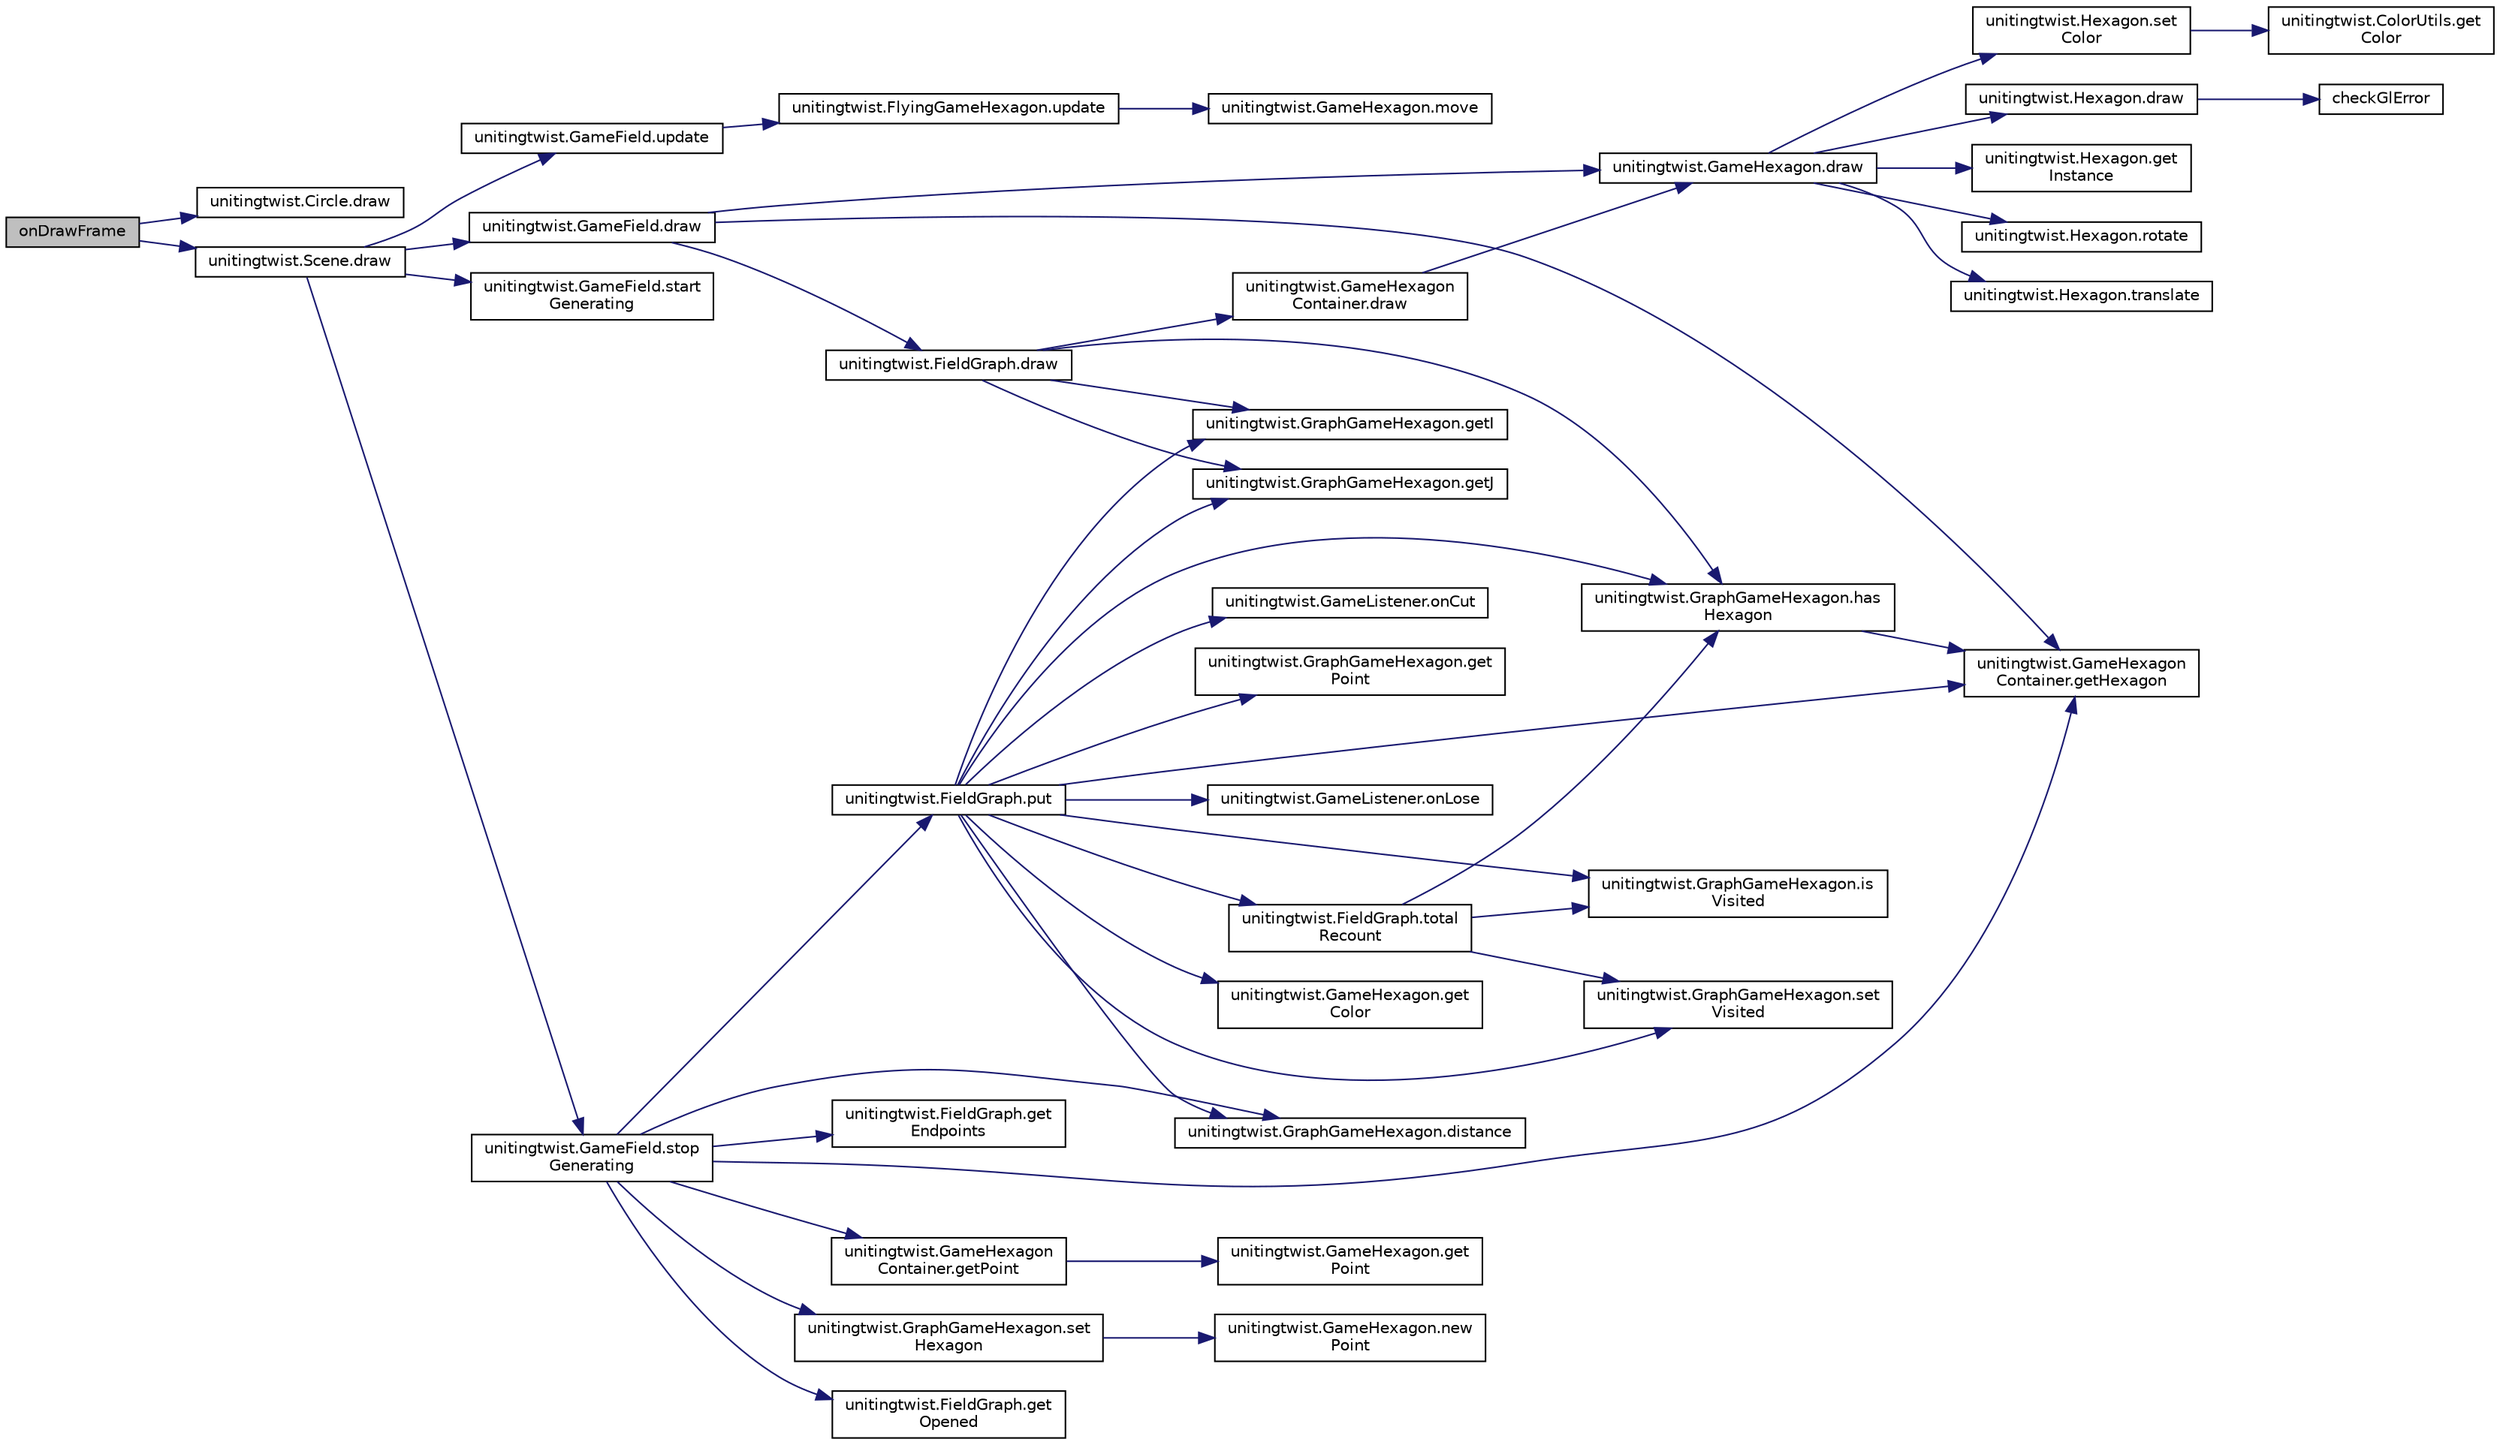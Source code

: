 digraph "onDrawFrame"
{
  edge [fontname="Helvetica",fontsize="10",labelfontname="Helvetica",labelfontsize="10"];
  node [fontname="Helvetica",fontsize="10",shape=record];
  rankdir="LR";
  Node16 [label="onDrawFrame",height=0.2,width=0.4,color="black", fillcolor="grey75", style="filled", fontcolor="black"];
  Node16 -> Node17 [color="midnightblue",fontsize="10",style="solid",fontname="Helvetica"];
  Node17 [label="unitingtwist.Circle.draw",height=0.2,width=0.4,color="black", fillcolor="white", style="filled",URL="$classunitingtwist_1_1_circle.html#ace8a0d2a4e41b6d83897d48fd91a7ab3",tooltip="Draw this circle, applying a given projection matrix to our vertices as well. "];
  Node16 -> Node18 [color="midnightblue",fontsize="10",style="solid",fontname="Helvetica"];
  Node18 [label="unitingtwist.Scene.draw",height=0.2,width=0.4,color="black", fillcolor="white", style="filled",URL="$classunitingtwist_1_1_scene.html#ace8a0d2a4e41b6d83897d48fd91a7ab3"];
  Node18 -> Node19 [color="midnightblue",fontsize="10",style="solid",fontname="Helvetica"];
  Node19 [label="unitingtwist.GameField.draw",height=0.2,width=0.4,color="black", fillcolor="white", style="filled",URL="$classunitingtwist_1_1_game_field.html#ace8a0d2a4e41b6d83897d48fd91a7ab3",tooltip="Draw the initial representation on the OpenGL surface. "];
  Node19 -> Node20 [color="midnightblue",fontsize="10",style="solid",fontname="Helvetica"];
  Node20 [label="unitingtwist.FieldGraph.draw",height=0.2,width=0.4,color="black", fillcolor="white", style="filled",URL="$classunitingtwist_1_1_field_graph.html#ac3e315879303dbd473ae480260356919",tooltip="Draw the initial representation on the OpenGL surface. "];
  Node20 -> Node21 [color="midnightblue",fontsize="10",style="solid",fontname="Helvetica"];
  Node21 [label="unitingtwist.GameHexagon\lContainer.draw",height=0.2,width=0.4,color="black", fillcolor="white", style="filled",URL="$classunitingtwist_1_1_game_hexagon_container.html#ace8a0d2a4e41b6d83897d48fd91a7ab3",tooltip="Draw the initial representation on the OpenGL surface. "];
  Node21 -> Node22 [color="midnightblue",fontsize="10",style="solid",fontname="Helvetica"];
  Node22 [label="unitingtwist.GameHexagon.draw",height=0.2,width=0.4,color="black", fillcolor="white", style="filled",URL="$classunitingtwist_1_1_game_hexagon.html#ace8a0d2a4e41b6d83897d48fd91a7ab3",tooltip="Draw the initial representation on the OpenGL surface. "];
  Node22 -> Node23 [color="midnightblue",fontsize="10",style="solid",fontname="Helvetica"];
  Node23 [label="unitingtwist.Hexagon.get\lInstance",height=0.2,width=0.4,color="black", fillcolor="white", style="filled",URL="$classunitingtwist_1_1_hexagon.html#a0428295cb76ddb8aaa39007c6e98a294"];
  Node22 -> Node24 [color="midnightblue",fontsize="10",style="solid",fontname="Helvetica"];
  Node24 [label="unitingtwist.Hexagon.rotate",height=0.2,width=0.4,color="black", fillcolor="white", style="filled",URL="$classunitingtwist_1_1_hexagon.html#a523014438b1a8318ec0915c2ce0a3430"];
  Node22 -> Node25 [color="midnightblue",fontsize="10",style="solid",fontname="Helvetica"];
  Node25 [label="unitingtwist.Hexagon.translate",height=0.2,width=0.4,color="black", fillcolor="white", style="filled",URL="$classunitingtwist_1_1_hexagon.html#aaf32fd3f86bbef7279898dd958c847cd"];
  Node22 -> Node26 [color="midnightblue",fontsize="10",style="solid",fontname="Helvetica"];
  Node26 [label="unitingtwist.Hexagon.set\lColor",height=0.2,width=0.4,color="black", fillcolor="white", style="filled",URL="$classunitingtwist_1_1_hexagon.html#a1cc9d5666b1d32b3e35f88192b3b4d3f"];
  Node26 -> Node27 [color="midnightblue",fontsize="10",style="solid",fontname="Helvetica"];
  Node27 [label="unitingtwist.ColorUtils.get\lColor",height=0.2,width=0.4,color="black", fillcolor="white", style="filled",URL="$classunitingtwist_1_1_color_utils.html#aa3a7d7ee785a482b0ff389374266933a",tooltip="Get the nth color from the populated colors array. "];
  Node22 -> Node28 [color="midnightblue",fontsize="10",style="solid",fontname="Helvetica"];
  Node28 [label="unitingtwist.Hexagon.draw",height=0.2,width=0.4,color="black", fillcolor="white", style="filled",URL="$classunitingtwist_1_1_hexagon.html#ace8a0d2a4e41b6d83897d48fd91a7ab3",tooltip="Encapsulates the OpenGL ES instructions for drawing this shape. "];
  Node28 -> Node29 [color="midnightblue",fontsize="10",style="solid",fontname="Helvetica"];
  Node29 [label="checkGlError",height=0.2,width=0.4,color="black", fillcolor="white", style="filled",URL="$classunitingtwist_1_1_my_g_l_renderer.html#afc7bb79511afe0d6da9e42e87727e834",tooltip="Utility method for debugging OpenGL calls. "];
  Node20 -> Node30 [color="midnightblue",fontsize="10",style="solid",fontname="Helvetica"];
  Node30 [label="unitingtwist.GraphGameHexagon.getI",height=0.2,width=0.4,color="black", fillcolor="white", style="filled",URL="$classunitingtwist_1_1_graph_game_hexagon.html#a496b13cbdf0546a80c140ea3d147b5f8"];
  Node20 -> Node31 [color="midnightblue",fontsize="10",style="solid",fontname="Helvetica"];
  Node31 [label="unitingtwist.GraphGameHexagon.getJ",height=0.2,width=0.4,color="black", fillcolor="white", style="filled",URL="$classunitingtwist_1_1_graph_game_hexagon.html#a02ef75a2737802ad48cafb98f5e9d7ca"];
  Node20 -> Node32 [color="midnightblue",fontsize="10",style="solid",fontname="Helvetica"];
  Node32 [label="unitingtwist.GraphGameHexagon.has\lHexagon",height=0.2,width=0.4,color="black", fillcolor="white", style="filled",URL="$classunitingtwist_1_1_graph_game_hexagon.html#ab614a366b275084140dc6b158d395887"];
  Node32 -> Node33 [color="midnightblue",fontsize="10",style="solid",fontname="Helvetica"];
  Node33 [label="unitingtwist.GameHexagon\lContainer.getHexagon",height=0.2,width=0.4,color="black", fillcolor="white", style="filled",URL="$classunitingtwist_1_1_game_hexagon_container.html#a27b622ba75ab99568513b95d4a5c1bd1"];
  Node19 -> Node33 [color="midnightblue",fontsize="10",style="solid",fontname="Helvetica"];
  Node19 -> Node22 [color="midnightblue",fontsize="10",style="solid",fontname="Helvetica"];
  Node18 -> Node34 [color="midnightblue",fontsize="10",style="solid",fontname="Helvetica"];
  Node34 [label="unitingtwist.GameField.update",height=0.2,width=0.4,color="black", fillcolor="white", style="filled",URL="$classunitingtwist_1_1_game_field.html#af039112e754af58b85dd83f6e5b45116",tooltip="Update the representation of the drawing based on the time between updates. "];
  Node34 -> Node35 [color="midnightblue",fontsize="10",style="solid",fontname="Helvetica"];
  Node35 [label="unitingtwist.FlyingGameHexagon.update",height=0.2,width=0.4,color="black", fillcolor="white", style="filled",URL="$classunitingtwist_1_1_flying_game_hexagon.html#af039112e754af58b85dd83f6e5b45116",tooltip="Update the representation of the drawing based on the time between updates. "];
  Node35 -> Node36 [color="midnightblue",fontsize="10",style="solid",fontname="Helvetica"];
  Node36 [label="unitingtwist.GameHexagon.move",height=0.2,width=0.4,color="black", fillcolor="white", style="filled",URL="$classunitingtwist_1_1_game_hexagon.html#a206c19ef82ed8ac5ea84810ff997de2c"];
  Node18 -> Node37 [color="midnightblue",fontsize="10",style="solid",fontname="Helvetica"];
  Node37 [label="unitingtwist.GameField.start\lGenerating",height=0.2,width=0.4,color="black", fillcolor="white", style="filled",URL="$classunitingtwist_1_1_game_field.html#adeb16feb936a0660794e3c03a105adf3"];
  Node18 -> Node38 [color="midnightblue",fontsize="10",style="solid",fontname="Helvetica"];
  Node38 [label="unitingtwist.GameField.stop\lGenerating",height=0.2,width=0.4,color="black", fillcolor="white", style="filled",URL="$classunitingtwist_1_1_game_field.html#a28a9f1f8fa9987e78b712b22aa8792a3"];
  Node38 -> Node39 [color="midnightblue",fontsize="10",style="solid",fontname="Helvetica"];
  Node39 [label="unitingtwist.FieldGraph.get\lEndpoints",height=0.2,width=0.4,color="black", fillcolor="white", style="filled",URL="$classunitingtwist_1_1_field_graph.html#adfcfe2afa1402ef78e1aee3efb837c64",tooltip="Get the list of all hexagons on the edge of the board. "];
  Node38 -> Node40 [color="midnightblue",fontsize="10",style="solid",fontname="Helvetica"];
  Node40 [label="unitingtwist.GraphGameHexagon.distance",height=0.2,width=0.4,color="black", fillcolor="white", style="filled",URL="$classunitingtwist_1_1_graph_game_hexagon.html#ace648e40c8ca87642c1cb79849292d4d"];
  Node38 -> Node41 [color="midnightblue",fontsize="10",style="solid",fontname="Helvetica"];
  Node41 [label="unitingtwist.GameHexagon\lContainer.getPoint",height=0.2,width=0.4,color="black", fillcolor="white", style="filled",URL="$classunitingtwist_1_1_game_hexagon_container.html#ab83bca143bb78bf22c57d15fdeeb91b3"];
  Node41 -> Node42 [color="midnightblue",fontsize="10",style="solid",fontname="Helvetica"];
  Node42 [label="unitingtwist.GameHexagon.get\lPoint",height=0.2,width=0.4,color="black", fillcolor="white", style="filled",URL="$classunitingtwist_1_1_game_hexagon.html#ab83bca143bb78bf22c57d15fdeeb91b3"];
  Node38 -> Node43 [color="midnightblue",fontsize="10",style="solid",fontname="Helvetica"];
  Node43 [label="unitingtwist.FieldGraph.get\lOpened",height=0.2,width=0.4,color="black", fillcolor="white", style="filled",URL="$classunitingtwist_1_1_field_graph.html#a8880d79fa3f1410ef0439864ae4775fd",tooltip="Get the list of all hexagons that are not filled in on the board. "];
  Node38 -> Node44 [color="midnightblue",fontsize="10",style="solid",fontname="Helvetica"];
  Node44 [label="unitingtwist.GraphGameHexagon.set\lHexagon",height=0.2,width=0.4,color="black", fillcolor="white", style="filled",URL="$classunitingtwist_1_1_graph_game_hexagon.html#a31b3633d1829f9a2ffd0082a2061a1c5"];
  Node44 -> Node45 [color="midnightblue",fontsize="10",style="solid",fontname="Helvetica"];
  Node45 [label="unitingtwist.GameHexagon.new\lPoint",height=0.2,width=0.4,color="black", fillcolor="white", style="filled",URL="$classunitingtwist_1_1_game_hexagon.html#af2eb799dd076933abf4a8449ef8fb12f"];
  Node38 -> Node33 [color="midnightblue",fontsize="10",style="solid",fontname="Helvetica"];
  Node38 -> Node46 [color="midnightblue",fontsize="10",style="solid",fontname="Helvetica"];
  Node46 [label="unitingtwist.FieldGraph.put",height=0.2,width=0.4,color="black", fillcolor="white", style="filled",URL="$classunitingtwist_1_1_field_graph.html#ad00bb318775c75318a78b012a28a3cc8",tooltip="Put a new hexagon into the field graph. "];
  Node46 -> Node33 [color="midnightblue",fontsize="10",style="solid",fontname="Helvetica"];
  Node46 -> Node47 [color="midnightblue",fontsize="10",style="solid",fontname="Helvetica"];
  Node47 [label="unitingtwist.GameHexagon.get\lColor",height=0.2,width=0.4,color="black", fillcolor="white", style="filled",URL="$classunitingtwist_1_1_game_hexagon.html#aabf036e03a1c81452dadd7a0f9499cba"];
  Node46 -> Node48 [color="midnightblue",fontsize="10",style="solid",fontname="Helvetica"];
  Node48 [label="unitingtwist.GraphGameHexagon.is\lVisited",height=0.2,width=0.4,color="black", fillcolor="white", style="filled",URL="$classunitingtwist_1_1_graph_game_hexagon.html#a2d5373d59efa89d4024c56515402d097"];
  Node46 -> Node49 [color="midnightblue",fontsize="10",style="solid",fontname="Helvetica"];
  Node49 [label="unitingtwist.GraphGameHexagon.set\lVisited",height=0.2,width=0.4,color="black", fillcolor="white", style="filled",URL="$classunitingtwist_1_1_graph_game_hexagon.html#a5e654106f2076606fd907476f80518c6"];
  Node46 -> Node30 [color="midnightblue",fontsize="10",style="solid",fontname="Helvetica"];
  Node46 -> Node31 [color="midnightblue",fontsize="10",style="solid",fontname="Helvetica"];
  Node46 -> Node32 [color="midnightblue",fontsize="10",style="solid",fontname="Helvetica"];
  Node46 -> Node50 [color="midnightblue",fontsize="10",style="solid",fontname="Helvetica"];
  Node50 [label="unitingtwist.GameListener.onCut",height=0.2,width=0.4,color="black", fillcolor="white", style="filled",URL="$interfaceunitingtwist_1_1_game_listener.html#ac9f99a8933b01d99f8e7b23f4f871a23"];
  Node46 -> Node40 [color="midnightblue",fontsize="10",style="solid",fontname="Helvetica"];
  Node46 -> Node51 [color="midnightblue",fontsize="10",style="solid",fontname="Helvetica"];
  Node51 [label="unitingtwist.GraphGameHexagon.get\lPoint",height=0.2,width=0.4,color="black", fillcolor="white", style="filled",URL="$classunitingtwist_1_1_graph_game_hexagon.html#ab83bca143bb78bf22c57d15fdeeb91b3"];
  Node46 -> Node52 [color="midnightblue",fontsize="10",style="solid",fontname="Helvetica"];
  Node52 [label="unitingtwist.GameListener.onLose",height=0.2,width=0.4,color="black", fillcolor="white", style="filled",URL="$interfaceunitingtwist_1_1_game_listener.html#ad3a588cbd6aa6344ad9a032223571669"];
  Node46 -> Node53 [color="midnightblue",fontsize="10",style="solid",fontname="Helvetica"];
  Node53 [label="unitingtwist.FieldGraph.total\lRecount",height=0.2,width=0.4,color="black", fillcolor="white", style="filled",URL="$classunitingtwist_1_1_field_graph.html#a4e527a0a39cf1b2888ceaa013cc7e2c1",tooltip="Recalculate the list of endpoints and opened points in the graph. "];
  Node53 -> Node48 [color="midnightblue",fontsize="10",style="solid",fontname="Helvetica"];
  Node53 -> Node49 [color="midnightblue",fontsize="10",style="solid",fontname="Helvetica"];
  Node53 -> Node32 [color="midnightblue",fontsize="10",style="solid",fontname="Helvetica"];
}
